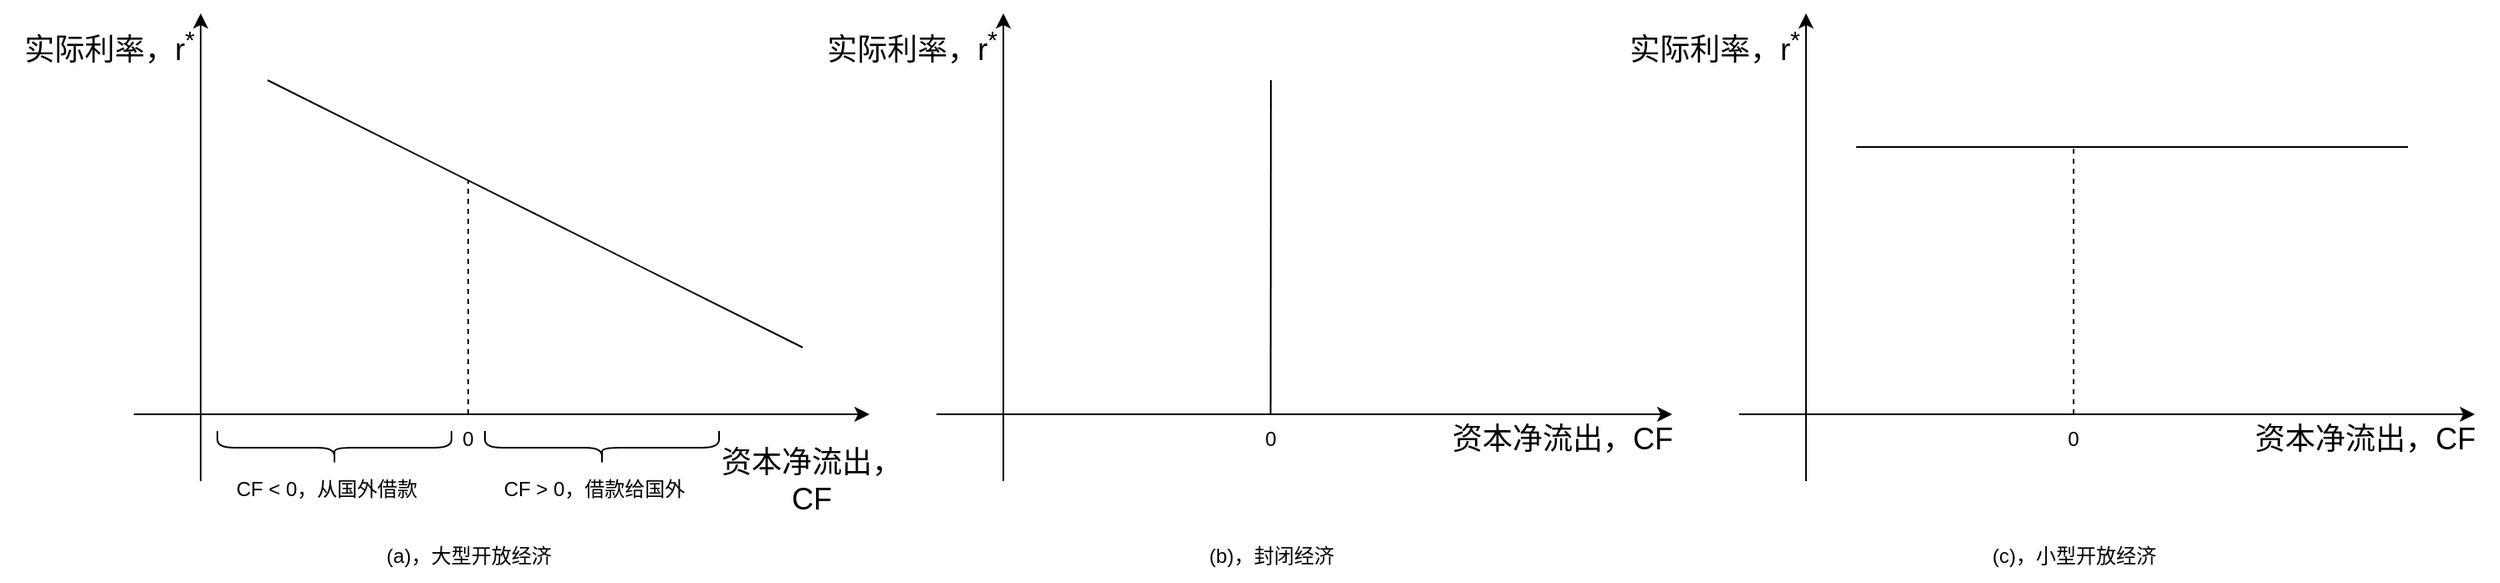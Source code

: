<mxfile version="22.1.18" type="device">
  <diagram name="第 1 页" id="ufa5qaTbAsG1rROO7jhk">
    <mxGraphModel dx="698" dy="1639" grid="1" gridSize="10" guides="1" tooltips="1" connect="1" arrows="1" fold="1" page="1" pageScale="1" pageWidth="827" pageHeight="1169" math="0" shadow="0">
      <root>
        <mxCell id="0" />
        <mxCell id="1" parent="0" />
        <mxCell id="hTGv01uHlfe21OUcQ9c8-1" value="" style="endArrow=classic;html=1;rounded=0;" edge="1" parent="1">
          <mxGeometry width="50" height="50" relative="1" as="geometry">
            <mxPoint x="120" y="240" as="sourcePoint" />
            <mxPoint x="560" y="240" as="targetPoint" />
          </mxGeometry>
        </mxCell>
        <mxCell id="hTGv01uHlfe21OUcQ9c8-2" value="" style="endArrow=classic;html=1;rounded=0;" edge="1" parent="1">
          <mxGeometry width="50" height="50" relative="1" as="geometry">
            <mxPoint x="160" y="280" as="sourcePoint" />
            <mxPoint x="160" as="targetPoint" />
          </mxGeometry>
        </mxCell>
        <mxCell id="hTGv01uHlfe21OUcQ9c8-7" value="" style="endArrow=none;html=1;rounded=0;" edge="1" parent="1">
          <mxGeometry width="50" height="50" relative="1" as="geometry">
            <mxPoint x="520" y="200" as="sourcePoint" />
            <mxPoint x="200" y="40" as="targetPoint" />
          </mxGeometry>
        </mxCell>
        <mxCell id="hTGv01uHlfe21OUcQ9c8-8" value="&lt;font style=&quot;font-size: 18px;&quot;&gt;实际利率，r&lt;sup&gt;*&lt;/sup&gt;&lt;/font&gt;" style="text;html=1;align=center;verticalAlign=middle;resizable=0;points=[];autosize=1;strokeColor=none;fillColor=none;" vertex="1" parent="1">
          <mxGeometry x="40" width="130" height="40" as="geometry" />
        </mxCell>
        <mxCell id="hTGv01uHlfe21OUcQ9c8-9" value="&lt;span style=&quot;font-size: 18px;&quot;&gt;资本净流出，&lt;br&gt;CF&lt;/span&gt;" style="text;html=1;align=center;verticalAlign=middle;resizable=0;points=[];autosize=1;strokeColor=none;fillColor=none;" vertex="1" parent="1">
          <mxGeometry x="460" y="250" width="130" height="60" as="geometry" />
        </mxCell>
        <mxCell id="hTGv01uHlfe21OUcQ9c8-11" value="" style="endArrow=none;dashed=1;html=1;rounded=0;" edge="1" parent="1">
          <mxGeometry width="50" height="50" relative="1" as="geometry">
            <mxPoint x="320" y="240" as="sourcePoint" />
            <mxPoint x="320" y="100" as="targetPoint" />
          </mxGeometry>
        </mxCell>
        <mxCell id="hTGv01uHlfe21OUcQ9c8-12" value="0" style="text;html=1;strokeColor=none;fillColor=none;align=center;verticalAlign=middle;whiteSpace=wrap;rounded=0;" vertex="1" parent="1">
          <mxGeometry x="290" y="240" width="60" height="30" as="geometry" />
        </mxCell>
        <mxCell id="hTGv01uHlfe21OUcQ9c8-13" value="" style="endArrow=classic;html=1;rounded=0;" edge="1" parent="1">
          <mxGeometry width="50" height="50" relative="1" as="geometry">
            <mxPoint x="600" y="240" as="sourcePoint" />
            <mxPoint x="1040" y="240" as="targetPoint" />
          </mxGeometry>
        </mxCell>
        <mxCell id="hTGv01uHlfe21OUcQ9c8-14" value="" style="endArrow=classic;html=1;rounded=0;" edge="1" parent="1">
          <mxGeometry width="50" height="50" relative="1" as="geometry">
            <mxPoint x="640" y="280" as="sourcePoint" />
            <mxPoint x="640" as="targetPoint" />
          </mxGeometry>
        </mxCell>
        <mxCell id="hTGv01uHlfe21OUcQ9c8-15" value="" style="endArrow=none;html=1;rounded=0;" edge="1" parent="1">
          <mxGeometry width="50" height="50" relative="1" as="geometry">
            <mxPoint x="799.83" y="240" as="sourcePoint" />
            <mxPoint x="800" y="40" as="targetPoint" />
          </mxGeometry>
        </mxCell>
        <mxCell id="hTGv01uHlfe21OUcQ9c8-16" value="&lt;font style=&quot;font-size: 18px;&quot;&gt;实际利率，r&lt;sup&gt;*&lt;/sup&gt;&lt;/font&gt;" style="text;html=1;align=center;verticalAlign=middle;resizable=0;points=[];autosize=1;strokeColor=none;fillColor=none;" vertex="1" parent="1">
          <mxGeometry x="520" width="130" height="40" as="geometry" />
        </mxCell>
        <mxCell id="hTGv01uHlfe21OUcQ9c8-17" value="&lt;span style=&quot;font-size: 18px;&quot;&gt;资本净流出，CF&lt;/span&gt;" style="text;html=1;align=center;verticalAlign=middle;resizable=0;points=[];autosize=1;strokeColor=none;fillColor=none;" vertex="1" parent="1">
          <mxGeometry x="894" y="235" width="160" height="40" as="geometry" />
        </mxCell>
        <mxCell id="hTGv01uHlfe21OUcQ9c8-19" value="0" style="text;html=1;strokeColor=none;fillColor=none;align=center;verticalAlign=middle;whiteSpace=wrap;rounded=0;" vertex="1" parent="1">
          <mxGeometry x="770" y="240" width="60" height="30" as="geometry" />
        </mxCell>
        <mxCell id="hTGv01uHlfe21OUcQ9c8-20" value="" style="endArrow=classic;html=1;rounded=0;" edge="1" parent="1">
          <mxGeometry width="50" height="50" relative="1" as="geometry">
            <mxPoint x="1080" y="240" as="sourcePoint" />
            <mxPoint x="1520" y="240" as="targetPoint" />
          </mxGeometry>
        </mxCell>
        <mxCell id="hTGv01uHlfe21OUcQ9c8-21" value="" style="endArrow=classic;html=1;rounded=0;" edge="1" parent="1">
          <mxGeometry width="50" height="50" relative="1" as="geometry">
            <mxPoint x="1120" y="280" as="sourcePoint" />
            <mxPoint x="1120" as="targetPoint" />
          </mxGeometry>
        </mxCell>
        <mxCell id="hTGv01uHlfe21OUcQ9c8-22" value="" style="endArrow=none;html=1;rounded=0;" edge="1" parent="1">
          <mxGeometry width="50" height="50" relative="1" as="geometry">
            <mxPoint x="1480" y="80" as="sourcePoint" />
            <mxPoint x="1150" y="80" as="targetPoint" />
          </mxGeometry>
        </mxCell>
        <mxCell id="hTGv01uHlfe21OUcQ9c8-23" value="&lt;font style=&quot;font-size: 18px;&quot;&gt;实际利率，r&lt;sup&gt;*&lt;/sup&gt;&lt;/font&gt;" style="text;html=1;align=center;verticalAlign=middle;resizable=0;points=[];autosize=1;strokeColor=none;fillColor=none;" vertex="1" parent="1">
          <mxGeometry x="1000" width="130" height="40" as="geometry" />
        </mxCell>
        <mxCell id="hTGv01uHlfe21OUcQ9c8-24" value="&lt;span style=&quot;font-size: 18px;&quot;&gt;资本净流出，CF&lt;/span&gt;" style="text;html=1;align=center;verticalAlign=middle;resizable=0;points=[];autosize=1;strokeColor=none;fillColor=none;" vertex="1" parent="1">
          <mxGeometry x="1374" y="235" width="160" height="40" as="geometry" />
        </mxCell>
        <mxCell id="hTGv01uHlfe21OUcQ9c8-25" value="" style="endArrow=none;dashed=1;html=1;rounded=0;" edge="1" parent="1">
          <mxGeometry width="50" height="50" relative="1" as="geometry">
            <mxPoint x="1280" y="240" as="sourcePoint" />
            <mxPoint x="1280" y="80" as="targetPoint" />
          </mxGeometry>
        </mxCell>
        <mxCell id="hTGv01uHlfe21OUcQ9c8-26" value="0" style="text;html=1;strokeColor=none;fillColor=none;align=center;verticalAlign=middle;whiteSpace=wrap;rounded=0;" vertex="1" parent="1">
          <mxGeometry x="1250" y="240" width="60" height="30" as="geometry" />
        </mxCell>
        <mxCell id="hTGv01uHlfe21OUcQ9c8-27" value="" style="shape=curlyBracket;whiteSpace=wrap;html=1;rounded=1;labelPosition=left;verticalLabelPosition=middle;align=right;verticalAlign=middle;rotation=-90;" vertex="1" parent="1">
          <mxGeometry x="230" y="190" width="20" height="140" as="geometry" />
        </mxCell>
        <mxCell id="hTGv01uHlfe21OUcQ9c8-28" value="CF &amp;lt; 0，从国外借款" style="text;html=1;align=center;verticalAlign=middle;resizable=0;points=[];autosize=1;strokeColor=none;fillColor=none;" vertex="1" parent="1">
          <mxGeometry x="170" y="270" width="130" height="30" as="geometry" />
        </mxCell>
        <mxCell id="hTGv01uHlfe21OUcQ9c8-29" value="" style="shape=curlyBracket;whiteSpace=wrap;html=1;rounded=1;labelPosition=left;verticalLabelPosition=middle;align=right;verticalAlign=middle;rotation=-90;" vertex="1" parent="1">
          <mxGeometry x="390" y="190" width="20" height="140" as="geometry" />
        </mxCell>
        <mxCell id="hTGv01uHlfe21OUcQ9c8-30" value="CF &amp;gt; 0，借款给国外" style="text;html=1;align=center;verticalAlign=middle;resizable=0;points=[];autosize=1;strokeColor=none;fillColor=none;" vertex="1" parent="1">
          <mxGeometry x="330" y="270" width="130" height="30" as="geometry" />
        </mxCell>
        <mxCell id="hTGv01uHlfe21OUcQ9c8-32" value="(a)，大型开放经济" style="text;html=1;align=center;verticalAlign=middle;resizable=0;points=[];autosize=1;strokeColor=none;fillColor=none;" vertex="1" parent="1">
          <mxGeometry x="260" y="310" width="120" height="30" as="geometry" />
        </mxCell>
        <mxCell id="hTGv01uHlfe21OUcQ9c8-33" value="(b)，封闭经济" style="text;html=1;align=center;verticalAlign=middle;resizable=0;points=[];autosize=1;strokeColor=none;fillColor=none;" vertex="1" parent="1">
          <mxGeometry x="750" y="310" width="100" height="30" as="geometry" />
        </mxCell>
        <mxCell id="hTGv01uHlfe21OUcQ9c8-34" value="(c)，小型开放经济" style="text;html=1;align=center;verticalAlign=middle;resizable=0;points=[];autosize=1;strokeColor=none;fillColor=none;" vertex="1" parent="1">
          <mxGeometry x="1220" y="310" width="120" height="30" as="geometry" />
        </mxCell>
      </root>
    </mxGraphModel>
  </diagram>
</mxfile>
